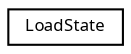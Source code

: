 digraph "Graphical Class Hierarchy"
{
  edge [fontname="Sans",fontsize="8",labelfontname="Sans",labelfontsize="8"];
  node [fontname="Sans",fontsize="8",shape=record];
  rankdir="LR";
  Node1 [label="LoadState",height=0.2,width=0.4,color="black", fillcolor="white", style="filled",URL="$struct_load_state.html"];
}
